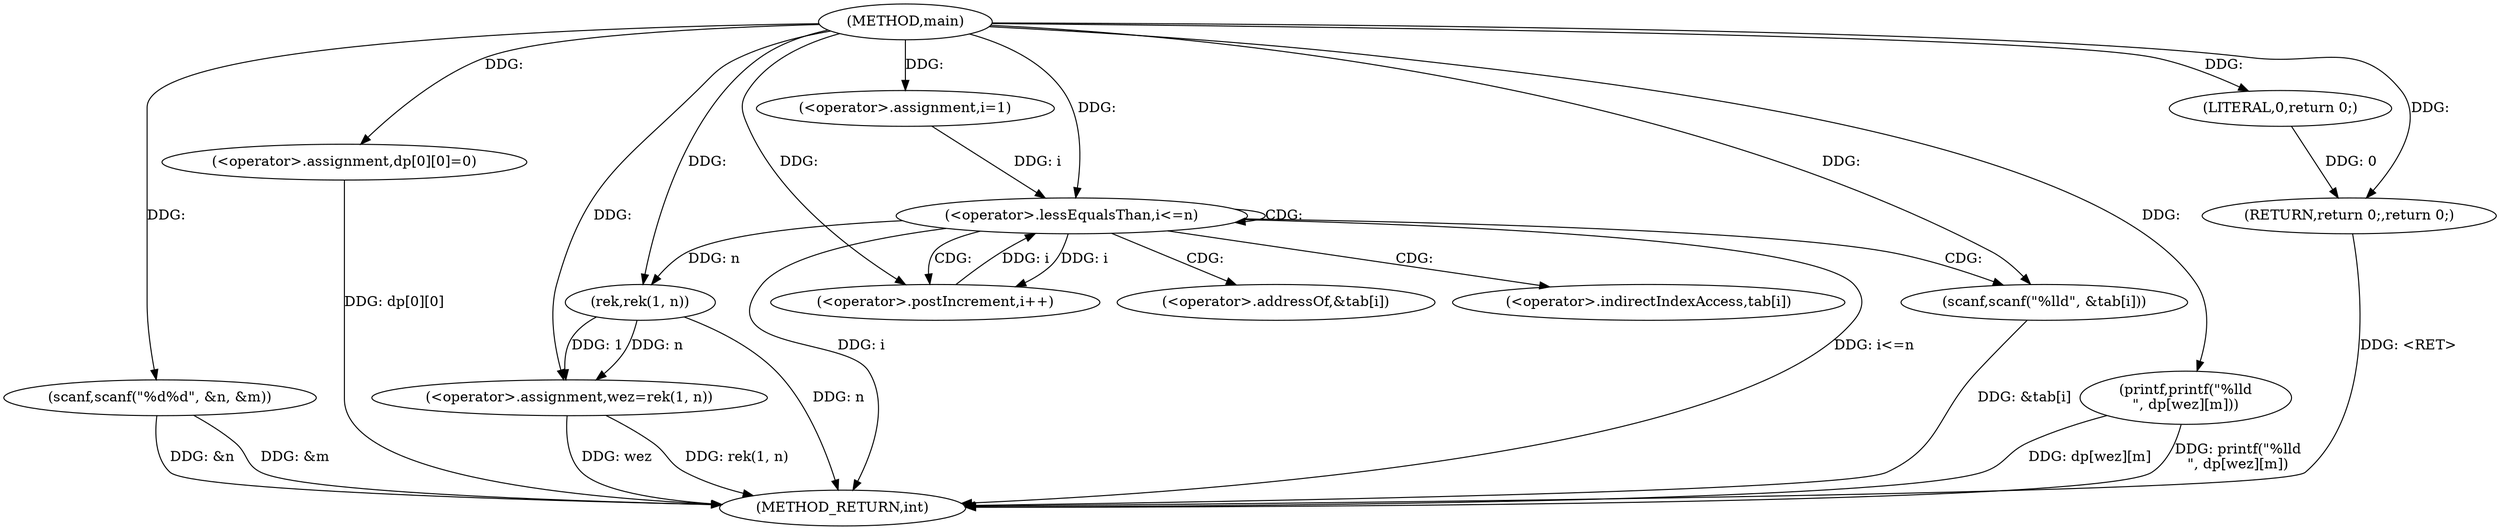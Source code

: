 digraph "main" {  
"1000424" [label = "(METHOD,main)" ]
"1000470" [label = "(METHOD_RETURN,int)" ]
"1000426" [label = "(scanf,scanf(\"%d%d\", &n, &m))" ]
"1000448" [label = "(<operator>.assignment,dp[0][0]=0)" ]
"1000456" [label = "(<operator>.assignment,wez=rek(1, n))" ]
"1000461" [label = "(printf,printf(\"%lld\n\", dp[wez][m]))" ]
"1000468" [label = "(RETURN,return 0;,return 0;)" ]
"1000434" [label = "(<operator>.assignment,i=1)" ]
"1000437" [label = "(<operator>.lessEqualsThan,i<=n)" ]
"1000440" [label = "(<operator>.postIncrement,i++)" ]
"1000442" [label = "(scanf,scanf(\"%lld\", &tab[i]))" ]
"1000469" [label = "(LITERAL,0,return 0;)" ]
"1000458" [label = "(rek,rek(1, n))" ]
"1000444" [label = "(<operator>.addressOf,&tab[i])" ]
"1000445" [label = "(<operator>.indirectIndexAccess,tab[i])" ]
  "1000468" -> "1000470"  [ label = "DDG: <RET>"] 
  "1000426" -> "1000470"  [ label = "DDG: &n"] 
  "1000426" -> "1000470"  [ label = "DDG: &m"] 
  "1000437" -> "1000470"  [ label = "DDG: i"] 
  "1000437" -> "1000470"  [ label = "DDG: i<=n"] 
  "1000448" -> "1000470"  [ label = "DDG: dp[0][0]"] 
  "1000456" -> "1000470"  [ label = "DDG: wez"] 
  "1000458" -> "1000470"  [ label = "DDG: n"] 
  "1000456" -> "1000470"  [ label = "DDG: rek(1, n)"] 
  "1000461" -> "1000470"  [ label = "DDG: dp[wez][m]"] 
  "1000461" -> "1000470"  [ label = "DDG: printf(\"%lld\n\", dp[wez][m])"] 
  "1000442" -> "1000470"  [ label = "DDG: &tab[i]"] 
  "1000424" -> "1000426"  [ label = "DDG: "] 
  "1000424" -> "1000448"  [ label = "DDG: "] 
  "1000458" -> "1000456"  [ label = "DDG: 1"] 
  "1000458" -> "1000456"  [ label = "DDG: n"] 
  "1000469" -> "1000468"  [ label = "DDG: 0"] 
  "1000424" -> "1000468"  [ label = "DDG: "] 
  "1000424" -> "1000434"  [ label = "DDG: "] 
  "1000424" -> "1000442"  [ label = "DDG: "] 
  "1000424" -> "1000456"  [ label = "DDG: "] 
  "1000424" -> "1000461"  [ label = "DDG: "] 
  "1000424" -> "1000469"  [ label = "DDG: "] 
  "1000434" -> "1000437"  [ label = "DDG: i"] 
  "1000440" -> "1000437"  [ label = "DDG: i"] 
  "1000424" -> "1000437"  [ label = "DDG: "] 
  "1000437" -> "1000440"  [ label = "DDG: i"] 
  "1000424" -> "1000440"  [ label = "DDG: "] 
  "1000424" -> "1000458"  [ label = "DDG: "] 
  "1000437" -> "1000458"  [ label = "DDG: n"] 
  "1000437" -> "1000444"  [ label = "CDG: "] 
  "1000437" -> "1000442"  [ label = "CDG: "] 
  "1000437" -> "1000445"  [ label = "CDG: "] 
  "1000437" -> "1000437"  [ label = "CDG: "] 
  "1000437" -> "1000440"  [ label = "CDG: "] 
}
